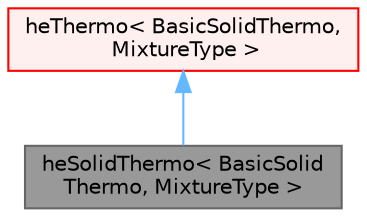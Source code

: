 digraph "heSolidThermo&lt; BasicSolidThermo, MixtureType &gt;"
{
 // LATEX_PDF_SIZE
  bgcolor="transparent";
  edge [fontname=Helvetica,fontsize=10,labelfontname=Helvetica,labelfontsize=10];
  node [fontname=Helvetica,fontsize=10,shape=box,height=0.2,width=0.4];
  Node1 [id="Node000001",label="heSolidThermo\< BasicSolid\lThermo, MixtureType \>",height=0.2,width=0.4,color="gray40", fillcolor="grey60", style="filled", fontcolor="black",tooltip="Energy for a solid mixture."];
  Node2 -> Node1 [id="edge1_Node000001_Node000002",dir="back",color="steelblue1",style="solid",tooltip=" "];
  Node2 [id="Node000002",label="heThermo\< BasicSolidThermo,\l MixtureType \>",height=0.2,width=0.4,color="red", fillcolor="#FFF0F0", style="filled",URL="$classFoam_1_1heThermo.html",tooltip=" "];
}
